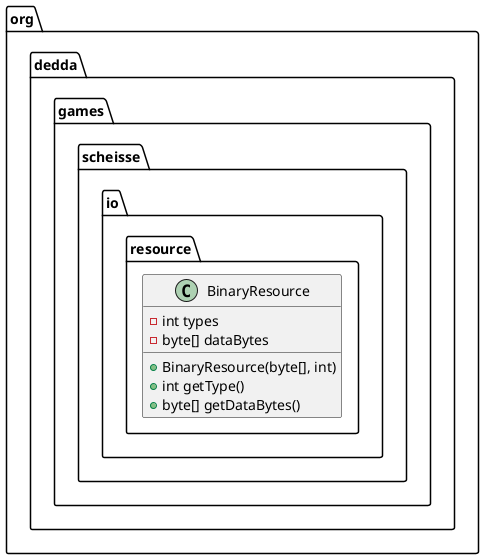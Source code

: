 @startuml
class org.dedda.games.scheisse.io.resource.BinaryResource{
    - int types
    - byte[] dataBytes
    + BinaryResource(byte[], int)
    + int getType()
    + byte[] getDataBytes()
}
@enduml
